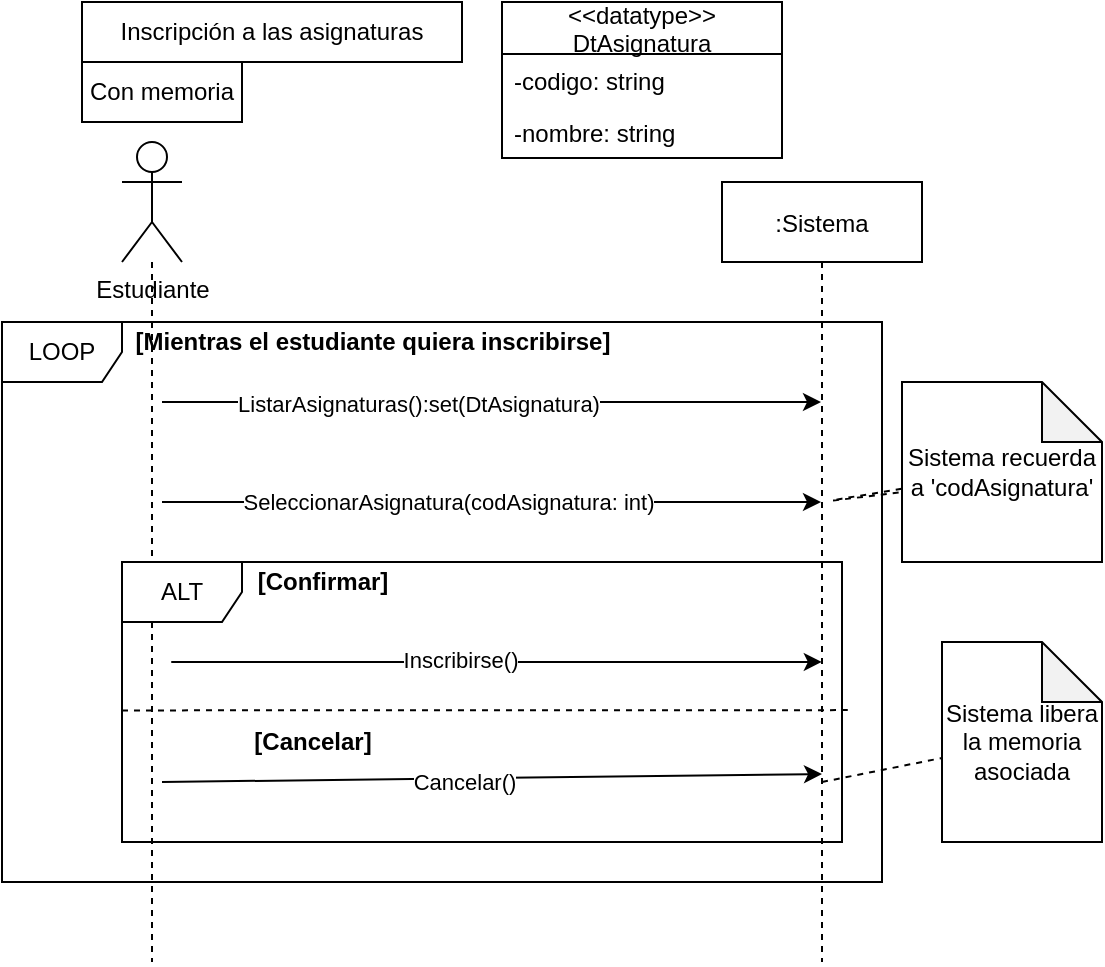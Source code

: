 <mxfile version="14.6.9" type="device"><diagram id="kgpKYQtTHZ0yAKxKKP6v" name="Page-1"><mxGraphModel dx="882" dy="484" grid="1" gridSize="10" guides="1" tooltips="1" connect="1" arrows="1" fold="1" page="1" pageScale="1" pageWidth="850" pageHeight="1100" math="0" shadow="0"><root><mxCell id="0"/><mxCell id="1" parent="0"/><mxCell id="JdbhGUEum1G8AhbaH_eQ-14" value="LOOP" style="shape=umlFrame;whiteSpace=wrap;html=1;" parent="1" vertex="1"><mxGeometry x="70" y="170" width="440" height="280" as="geometry"/></mxCell><mxCell id="3nuBFxr9cyL0pnOWT2aG-5" value=":Sistema" style="shape=umlLifeline;perimeter=lifelinePerimeter;container=1;collapsible=0;recursiveResize=0;rounded=0;shadow=0;strokeWidth=1;" parent="1" vertex="1"><mxGeometry x="430" y="100" width="100" height="390" as="geometry"/></mxCell><mxCell id="JdbhGUEum1G8AhbaH_eQ-3" style="edgeStyle=orthogonalEdgeStyle;rounded=0;orthogonalLoop=1;jettySize=auto;html=1;dashed=1;endArrow=none;endFill=0;" parent="1" source="JdbhGUEum1G8AhbaH_eQ-2" edge="1"><mxGeometry relative="1" as="geometry"><mxPoint x="145" y="490" as="targetPoint"/><Array as="points"><mxPoint x="145" y="270"/><mxPoint x="145" y="270"/></Array></mxGeometry></mxCell><mxCell id="JdbhGUEum1G8AhbaH_eQ-2" value="Estudiante" style="shape=umlActor;verticalLabelPosition=bottom;verticalAlign=top;html=1;outlineConnect=0;" parent="1" vertex="1"><mxGeometry x="130" y="80" width="30" height="60" as="geometry"/></mxCell><mxCell id="JdbhGUEum1G8AhbaH_eQ-5" value="" style="endArrow=classic;html=1;" parent="1" edge="1"><mxGeometry width="50" height="50" relative="1" as="geometry"><mxPoint x="150" y="210" as="sourcePoint"/><mxPoint x="479.5" y="210" as="targetPoint"/></mxGeometry></mxCell><mxCell id="JdbhGUEum1G8AhbaH_eQ-9" value="ListarAsignaturas():set(DtAsignatura)" style="edgeLabel;html=1;align=center;verticalAlign=middle;resizable=0;points=[];" parent="JdbhGUEum1G8AhbaH_eQ-5" vertex="1" connectable="0"><mxGeometry x="-0.223" y="-1" relative="1" as="geometry"><mxPoint as="offset"/></mxGeometry></mxCell><mxCell id="JdbhGUEum1G8AhbaH_eQ-6" value="Inscripción a las asignaturas" style="rounded=0;whiteSpace=wrap;html=1;" parent="1" vertex="1"><mxGeometry x="110" y="10" width="190" height="30" as="geometry"/></mxCell><mxCell id="JdbhGUEum1G8AhbaH_eQ-8" value="Con memoria" style="rounded=0;whiteSpace=wrap;html=1;" parent="1" vertex="1"><mxGeometry x="110" y="40" width="80" height="30" as="geometry"/></mxCell><mxCell id="JdbhGUEum1G8AhbaH_eQ-10" value="" style="endArrow=classic;html=1;" parent="1" target="3nuBFxr9cyL0pnOWT2aG-5" edge="1"><mxGeometry width="50" height="50" relative="1" as="geometry"><mxPoint x="150" y="260" as="sourcePoint"/><mxPoint x="450" y="150" as="targetPoint"/></mxGeometry></mxCell><mxCell id="JdbhGUEum1G8AhbaH_eQ-12" value="SeleccionarAsignatura(codAsignatura: int)" style="edgeLabel;html=1;align=center;verticalAlign=middle;resizable=0;points=[];" parent="JdbhGUEum1G8AhbaH_eQ-10" vertex="1" connectable="0"><mxGeometry x="-0.132" relative="1" as="geometry"><mxPoint as="offset"/></mxGeometry></mxCell><mxCell id="JdbhGUEum1G8AhbaH_eQ-15" value="&lt;b&gt;[Mientras el estudiante quiera inscribirse]&lt;/b&gt;" style="text;html=1;align=center;verticalAlign=middle;resizable=0;points=[];autosize=1;strokeColor=none;" parent="1" vertex="1"><mxGeometry x="130" y="170" width="250" height="20" as="geometry"/></mxCell><mxCell id="JdbhGUEum1G8AhbaH_eQ-16" value="ALT" style="shape=umlFrame;whiteSpace=wrap;html=1;" parent="1" vertex="1"><mxGeometry x="130" y="290" width="360" height="140" as="geometry"/></mxCell><mxCell id="JdbhGUEum1G8AhbaH_eQ-18" value="" style="endArrow=none;dashed=1;html=1;exitX=0;exitY=0.53;exitDx=0;exitDy=0;exitPerimeter=0;entryX=1.008;entryY=0.529;entryDx=0;entryDy=0;entryPerimeter=0;" parent="1" source="JdbhGUEum1G8AhbaH_eQ-16" target="JdbhGUEum1G8AhbaH_eQ-16" edge="1"><mxGeometry width="50" height="50" relative="1" as="geometry"><mxPoint x="400" y="340" as="sourcePoint"/><mxPoint x="492" y="367" as="targetPoint"/></mxGeometry></mxCell><mxCell id="JdbhGUEum1G8AhbaH_eQ-19" value="&lt;b&gt;[Confirmar]&lt;/b&gt;" style="text;html=1;align=center;verticalAlign=middle;resizable=0;points=[];autosize=1;strokeColor=none;" parent="1" vertex="1"><mxGeometry x="190" y="290" width="80" height="20" as="geometry"/></mxCell><mxCell id="JdbhGUEum1G8AhbaH_eQ-20" value="" style="endArrow=classic;html=1;entryX=0.972;entryY=0.357;entryDx=0;entryDy=0;entryPerimeter=0;" parent="1" target="JdbhGUEum1G8AhbaH_eQ-16" edge="1"><mxGeometry width="50" height="50" relative="1" as="geometry"><mxPoint x="420" y="340" as="sourcePoint"/><mxPoint x="450" y="290" as="targetPoint"/><Array as="points"><mxPoint x="150" y="340"/></Array></mxGeometry></mxCell><mxCell id="JdbhGUEum1G8AhbaH_eQ-21" value="Inscribirse()" style="edgeLabel;html=1;align=center;verticalAlign=middle;resizable=0;points=[];" parent="JdbhGUEum1G8AhbaH_eQ-20" vertex="1" connectable="0"><mxGeometry x="0.397" y="1" relative="1" as="geometry"><mxPoint as="offset"/></mxGeometry></mxCell><mxCell id="JdbhGUEum1G8AhbaH_eQ-22" value="&lt;b&gt;[Cancelar]&lt;/b&gt;" style="text;html=1;align=center;verticalAlign=middle;resizable=0;points=[];autosize=1;strokeColor=none;" parent="1" vertex="1"><mxGeometry x="190" y="370" width="70" height="20" as="geometry"/></mxCell><mxCell id="JdbhGUEum1G8AhbaH_eQ-24" value="" style="endArrow=classic;html=1;" parent="1" edge="1"><mxGeometry width="50" height="50" relative="1" as="geometry"><mxPoint x="150" y="400" as="sourcePoint"/><mxPoint x="480" y="396" as="targetPoint"/><Array as="points"><mxPoint x="150" y="400"/></Array></mxGeometry></mxCell><mxCell id="JdbhGUEum1G8AhbaH_eQ-25" value="Cancelar()" style="edgeLabel;html=1;align=center;verticalAlign=middle;resizable=0;points=[];" parent="JdbhGUEum1G8AhbaH_eQ-24" vertex="1" connectable="0"><mxGeometry x="-0.085" y="-2" relative="1" as="geometry"><mxPoint as="offset"/></mxGeometry></mxCell><mxCell id="JdbhGUEum1G8AhbaH_eQ-26" value="" style="endArrow=none;dashed=1;html=1;" parent="1" target="JdbhGUEum1G8AhbaH_eQ-27" edge="1"><mxGeometry width="50" height="50" relative="1" as="geometry"><mxPoint x="560" y="250" as="sourcePoint"/><mxPoint x="560" y="250" as="targetPoint"/><Array as="points"><mxPoint x="560" y="250"/><mxPoint x="480" y="260"/></Array></mxGeometry></mxCell><mxCell id="JdbhGUEum1G8AhbaH_eQ-27" value="Sistema recuerda a 'codAsignatura'" style="shape=note;whiteSpace=wrap;html=1;backgroundOutline=1;darkOpacity=0.05;" parent="1" vertex="1"><mxGeometry x="520" y="200" width="100" height="90" as="geometry"/></mxCell><mxCell id="JdbhGUEum1G8AhbaH_eQ-29" value="" style="endArrow=none;dashed=1;html=1;" parent="1" target="JdbhGUEum1G8AhbaH_eQ-30" edge="1"><mxGeometry width="50" height="50" relative="1" as="geometry"><mxPoint x="480" y="400" as="sourcePoint"/><mxPoint x="540" y="380" as="targetPoint"/></mxGeometry></mxCell><mxCell id="JdbhGUEum1G8AhbaH_eQ-30" value="Sistema libera la memoria asociada" style="shape=note;whiteSpace=wrap;html=1;backgroundOutline=1;darkOpacity=0.05;" parent="1" vertex="1"><mxGeometry x="540" y="330" width="80" height="100" as="geometry"/></mxCell><mxCell id="JdbhGUEum1G8AhbaH_eQ-31" value="&lt;&lt;datatype&gt;&gt;&#10;DtAsignatura" style="swimlane;fontStyle=0;childLayout=stackLayout;horizontal=1;startSize=26;fillColor=none;horizontalStack=0;resizeParent=1;resizeParentMax=0;resizeLast=0;collapsible=1;marginBottom=0;" parent="1" vertex="1"><mxGeometry x="320" y="10" width="140" height="78" as="geometry"/></mxCell><mxCell id="JdbhGUEum1G8AhbaH_eQ-32" value="-codigo: string" style="text;strokeColor=none;fillColor=none;align=left;verticalAlign=top;spacingLeft=4;spacingRight=4;overflow=hidden;rotatable=0;points=[[0,0.5],[1,0.5]];portConstraint=eastwest;" parent="JdbhGUEum1G8AhbaH_eQ-31" vertex="1"><mxGeometry y="26" width="140" height="26" as="geometry"/></mxCell><mxCell id="JdbhGUEum1G8AhbaH_eQ-33" value="-nombre: string" style="text;strokeColor=none;fillColor=none;align=left;verticalAlign=top;spacingLeft=4;spacingRight=4;overflow=hidden;rotatable=0;points=[[0,0.5],[1,0.5]];portConstraint=eastwest;" parent="JdbhGUEum1G8AhbaH_eQ-31" vertex="1"><mxGeometry y="52" width="140" height="26" as="geometry"/></mxCell></root></mxGraphModel></diagram></mxfile>